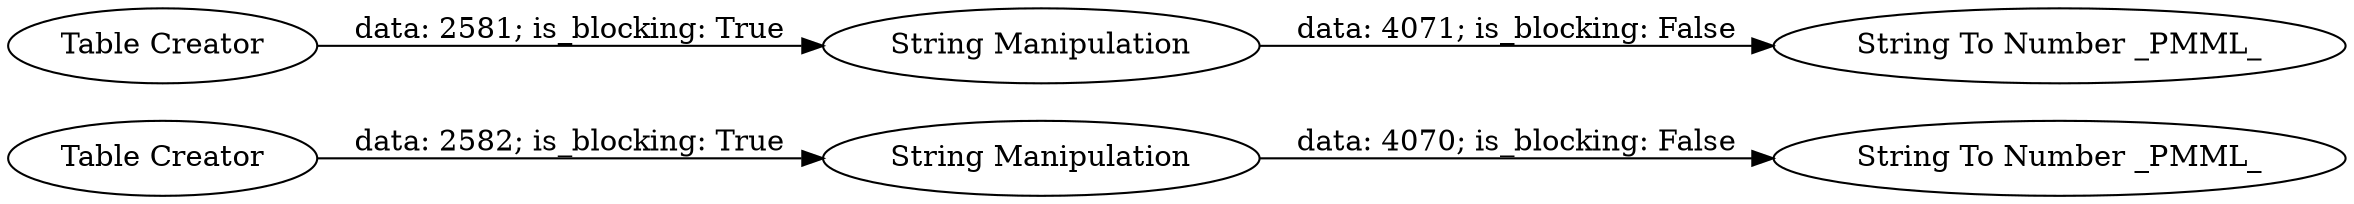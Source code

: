 digraph {
	"4586375875090988055_4" [label="String To Number _PMML_"]
	"4586375875090988055_5" [label="Table Creator"]
	"4586375875090988055_6" [label="String Manipulation"]
	"4586375875090988055_2" [label="String Manipulation"]
	"4586375875090988055_3" [label="String To Number _PMML_"]
	"4586375875090988055_1" [label="Table Creator"]
	"4586375875090988055_1" -> "4586375875090988055_2" [label="data: 2581; is_blocking: True"]
	"4586375875090988055_5" -> "4586375875090988055_6" [label="data: 2582; is_blocking: True"]
	"4586375875090988055_6" -> "4586375875090988055_4" [label="data: 4070; is_blocking: False"]
	"4586375875090988055_2" -> "4586375875090988055_3" [label="data: 4071; is_blocking: False"]
	rankdir=LR
}
